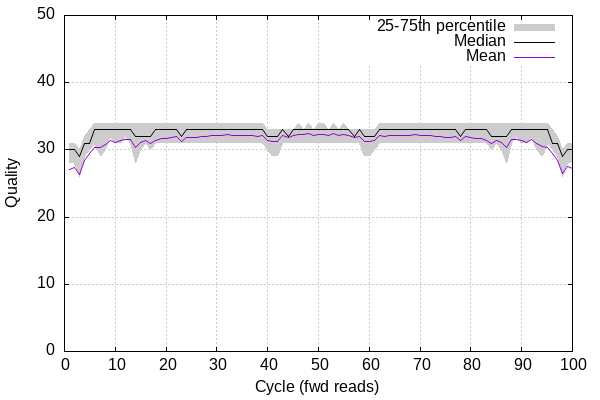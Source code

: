 
            set terminal png size 600,400 truecolor
            set output "frag.genome.k.60/quals2.png"
            set grid xtics ytics y2tics back lc rgb "#cccccc"
            set multiplot
            
            set yrange [0:50]
            set ylabel "Quality"
            set xlabel "Cycle (fwd reads)"
            plot '-' using 1:2:3 with filledcurve lt 1 lc rgb "#cccccc" t '25-75th percentile' , '-' using 1:2 with lines lc rgb "#000000" t 'Median', '-' using 1:2 with lines lt 1 t 'Mean'
        1	28	31
2	28	31
3	26	30
4	29	32
5	30	33
6	31	34
7	29	34
8	30	34
9	32	34
10	31	34
11	31	34
12	32	34
13	31	34
14	28	34
15	30	34
16	31	34
17	30	34
18	31	34
19	31	34
20	31	34
21	31	34
22	31	34
23	31	34
24	31	34
25	31	34
26	31	34
27	31	34
28	31	34
29	31	34
30	31	34
31	31	34
32	31	34
33	31	34
34	31	34
35	31	34
36	31	34
37	31	34
38	31	34
39	31	34
40	30	33
41	29	33
42	29	33
43	31	33
44	31	33
45	31	33
46	31	34
47	31	33
48	31	34
49	31	33
50	31	34
51	31	34
52	31	33
53	31	34
54	31	33
55	31	34
56	31	33
57	31	33
58	31	33
59	29	33
60	29	33
61	30	33
62	31	34
63	31	34
64	31	34
65	31	34
66	31	34
67	31	34
68	31	34
69	31	34
70	31	34
71	31	34
72	31	34
73	31	34
74	31	34
75	31	34
76	31	34
77	31	34
78	31	34
79	31	34
80	31	34
81	31	34
82	31	34
83	31	34
84	30	34
85	31	34
86	30	34
87	28	34
88	31	34
89	32	34
90	31	34
91	31	34
92	32	34
93	30	34
94	29	34
95	31	34
96	30	33
97	29	32
98	26	30
99	28	31
100	28	31
end
1	30
2	30
3	29
4	31
5	31
6	33
7	33
8	33
9	33
10	33
11	33
12	33
13	33
14	32
15	32
16	32
17	32
18	33
19	33
20	33
21	33
22	33
23	32
24	33
25	33
26	33
27	33
28	33
29	33
30	33
31	33
32	33
33	33
34	33
35	33
36	33
37	33
38	33
39	33
40	32
41	32
42	32
43	33
44	32
45	33
46	33
47	33
48	33
49	33
50	33
51	33
52	33
53	33
54	33
55	33
56	33
57	32
58	33
59	32
60	32
61	32
62	33
63	33
64	33
65	33
66	33
67	33
68	33
69	33
70	33
71	33
72	33
73	33
74	33
75	33
76	33
77	33
78	32
79	33
80	33
81	33
82	33
83	33
84	32
85	32
86	32
87	32
88	33
89	33
90	33
91	33
92	33
93	33
94	33
95	33
96	31
97	31
98	29
99	30
100	30
end
1	27.05
2	27.32
3	26.32
4	28.38
5	29.42
6	30.36
7	30.37
8	30.78
9	31.40
10	31.11
11	31.33
12	31.56
13	31.58
14	30.39
15	31.11
16	31.35
17	30.98
18	31.41
19	31.64
20	31.74
21	31.84
22	31.98
23	31.30
24	31.88
25	31.82
26	31.86
27	31.98
28	32.01
29	32.10
30	32.21
31	32.07
32	32.34
33	32.13
34	32.12
35	32.13
36	32.10
37	32.19
38	31.95
39	32.13
40	31.46
41	31.28
42	31.32
43	32.11
44	31.88
45	32.18
46	32.32
47	32.24
48	32.42
49	32.10
50	32.32
51	32.32
52	32.07
53	32.39
54	32.19
55	32.33
56	32.17
57	31.84
58	32.06
59	31.28
60	31.28
61	31.43
62	32.08
63	31.98
64	32.20
65	32.09
66	32.15
67	32.10
68	32.13
69	32.34
70	32.10
71	32.21
72	32.14
73	32.02
74	32.02
75	31.85
76	31.89
77	31.92
78	31.40
79	32.00
80	31.84
81	31.74
82	31.66
83	31.47
84	31.00
85	31.39
86	31.10
87	30.42
88	31.60
89	31.62
90	31.39
91	31.17
92	31.51
93	30.90
94	30.47
95	30.40
96	29.49
97	28.49
98	26.43
99	27.46
100	27.18
end

